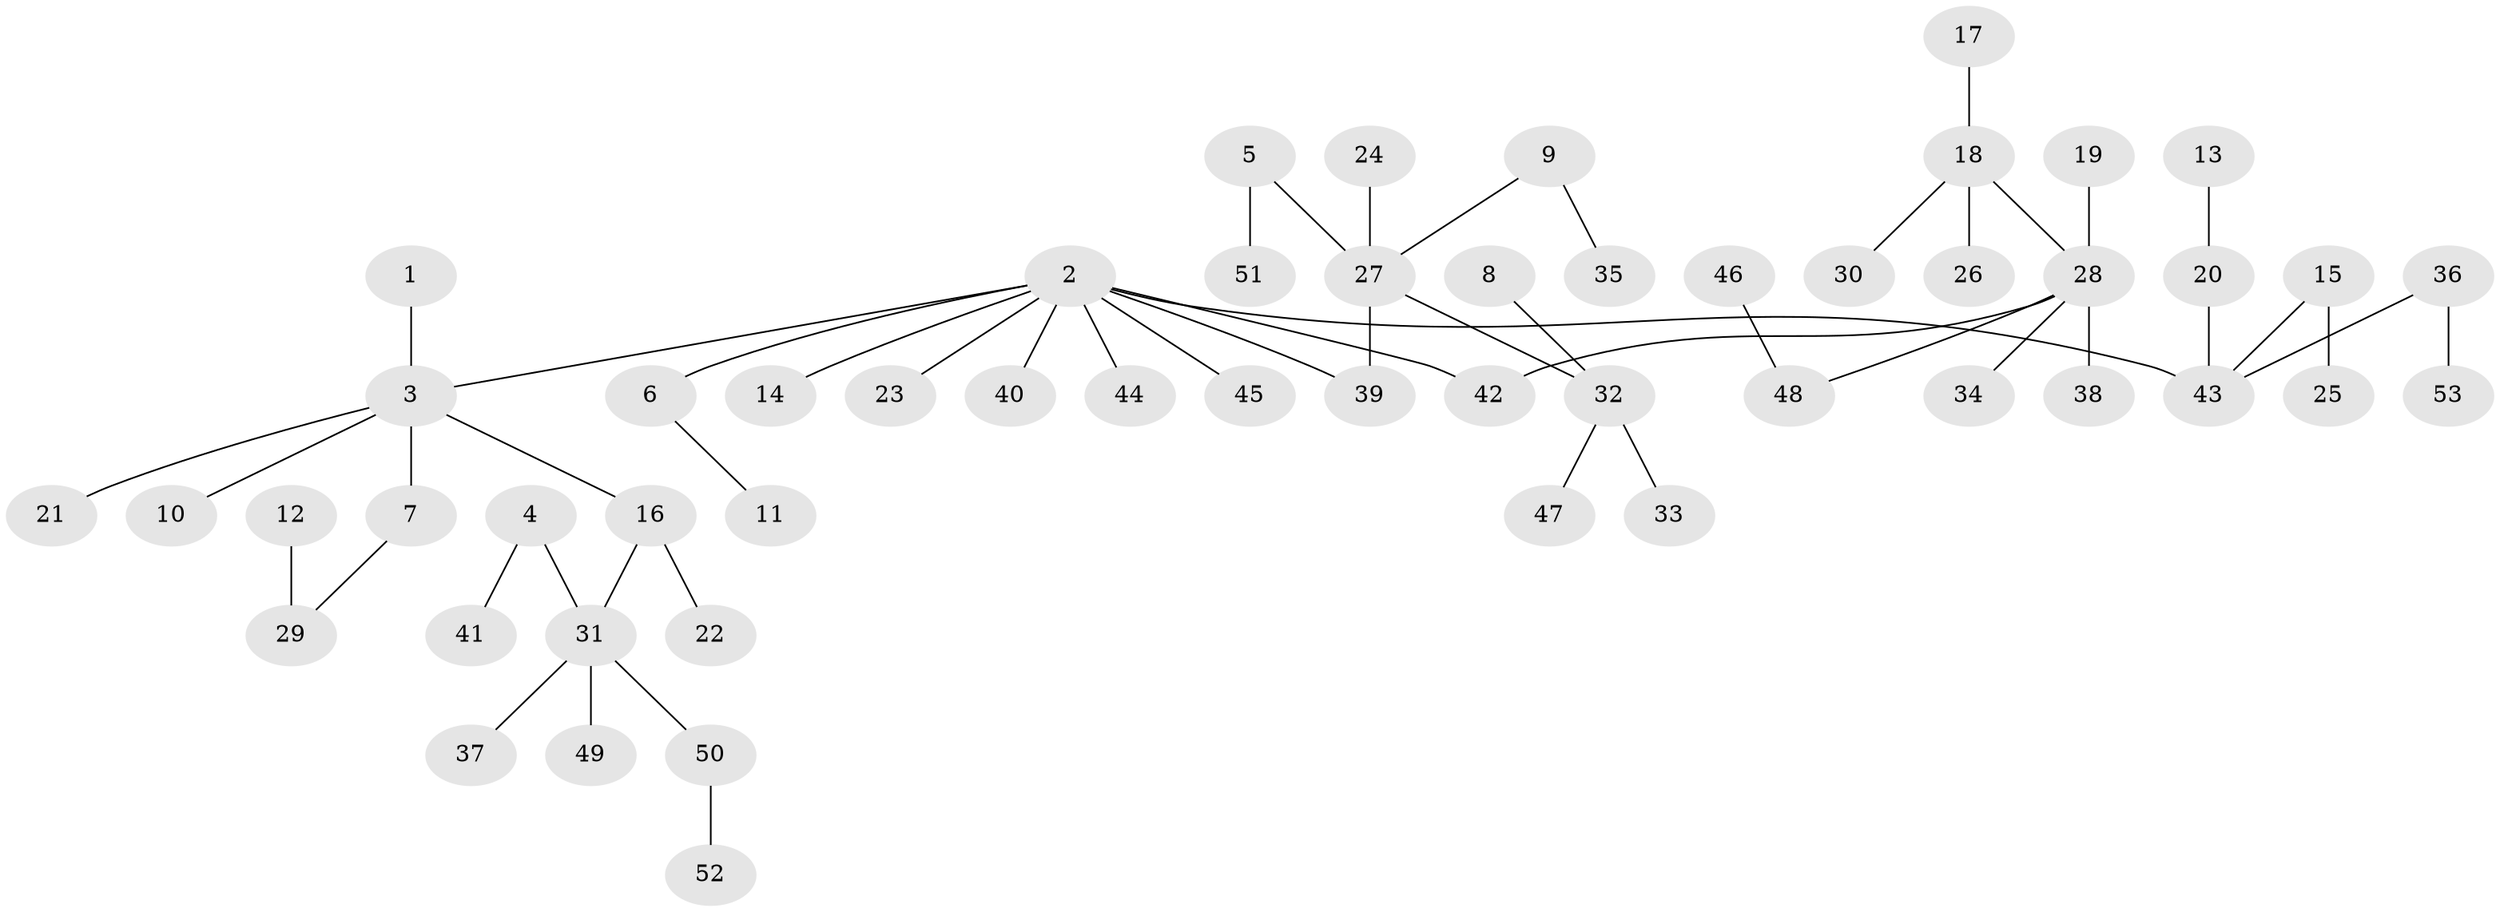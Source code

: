 // original degree distribution, {5: 0.047619047619047616, 6: 0.01904761904761905, 2: 0.3047619047619048, 1: 0.45714285714285713, 4: 0.047619047619047616, 3: 0.12380952380952381}
// Generated by graph-tools (version 1.1) at 2025/26/03/09/25 03:26:24]
// undirected, 53 vertices, 52 edges
graph export_dot {
graph [start="1"]
  node [color=gray90,style=filled];
  1;
  2;
  3;
  4;
  5;
  6;
  7;
  8;
  9;
  10;
  11;
  12;
  13;
  14;
  15;
  16;
  17;
  18;
  19;
  20;
  21;
  22;
  23;
  24;
  25;
  26;
  27;
  28;
  29;
  30;
  31;
  32;
  33;
  34;
  35;
  36;
  37;
  38;
  39;
  40;
  41;
  42;
  43;
  44;
  45;
  46;
  47;
  48;
  49;
  50;
  51;
  52;
  53;
  1 -- 3 [weight=1.0];
  2 -- 3 [weight=1.0];
  2 -- 6 [weight=1.0];
  2 -- 14 [weight=1.0];
  2 -- 23 [weight=1.0];
  2 -- 39 [weight=1.0];
  2 -- 40 [weight=1.0];
  2 -- 42 [weight=1.0];
  2 -- 43 [weight=1.0];
  2 -- 44 [weight=1.0];
  2 -- 45 [weight=1.0];
  3 -- 7 [weight=1.0];
  3 -- 10 [weight=1.0];
  3 -- 16 [weight=1.0];
  3 -- 21 [weight=1.0];
  4 -- 31 [weight=1.0];
  4 -- 41 [weight=1.0];
  5 -- 27 [weight=1.0];
  5 -- 51 [weight=1.0];
  6 -- 11 [weight=1.0];
  7 -- 29 [weight=1.0];
  8 -- 32 [weight=1.0];
  9 -- 27 [weight=1.0];
  9 -- 35 [weight=1.0];
  12 -- 29 [weight=1.0];
  13 -- 20 [weight=1.0];
  15 -- 25 [weight=1.0];
  15 -- 43 [weight=1.0];
  16 -- 22 [weight=1.0];
  16 -- 31 [weight=1.0];
  17 -- 18 [weight=1.0];
  18 -- 26 [weight=1.0];
  18 -- 28 [weight=1.0];
  18 -- 30 [weight=1.0];
  19 -- 28 [weight=1.0];
  20 -- 43 [weight=1.0];
  24 -- 27 [weight=1.0];
  27 -- 32 [weight=1.0];
  27 -- 39 [weight=1.0];
  28 -- 34 [weight=1.0];
  28 -- 38 [weight=1.0];
  28 -- 42 [weight=1.0];
  28 -- 48 [weight=1.0];
  31 -- 37 [weight=1.0];
  31 -- 49 [weight=1.0];
  31 -- 50 [weight=1.0];
  32 -- 33 [weight=1.0];
  32 -- 47 [weight=1.0];
  36 -- 43 [weight=1.0];
  36 -- 53 [weight=1.0];
  46 -- 48 [weight=1.0];
  50 -- 52 [weight=1.0];
}
